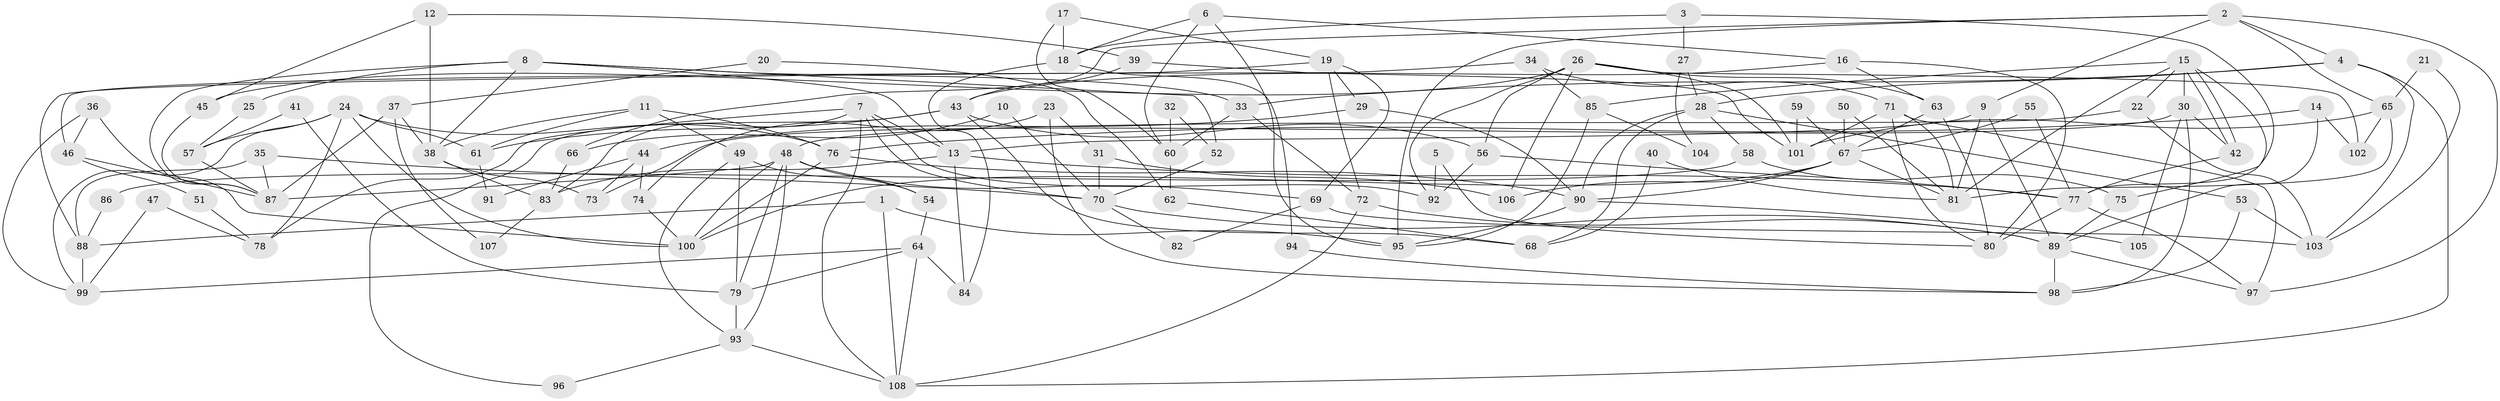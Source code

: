 // Generated by graph-tools (version 1.1) at 2025/15/03/09/25 04:15:08]
// undirected, 108 vertices, 216 edges
graph export_dot {
graph [start="1"]
  node [color=gray90,style=filled];
  1;
  2;
  3;
  4;
  5;
  6;
  7;
  8;
  9;
  10;
  11;
  12;
  13;
  14;
  15;
  16;
  17;
  18;
  19;
  20;
  21;
  22;
  23;
  24;
  25;
  26;
  27;
  28;
  29;
  30;
  31;
  32;
  33;
  34;
  35;
  36;
  37;
  38;
  39;
  40;
  41;
  42;
  43;
  44;
  45;
  46;
  47;
  48;
  49;
  50;
  51;
  52;
  53;
  54;
  55;
  56;
  57;
  58;
  59;
  60;
  61;
  62;
  63;
  64;
  65;
  66;
  67;
  68;
  69;
  70;
  71;
  72;
  73;
  74;
  75;
  76;
  77;
  78;
  79;
  80;
  81;
  82;
  83;
  84;
  85;
  86;
  87;
  88;
  89;
  90;
  91;
  92;
  93;
  94;
  95;
  96;
  97;
  98;
  99;
  100;
  101;
  102;
  103;
  104;
  105;
  106;
  107;
  108;
  1 -- 108;
  1 -- 95;
  1 -- 88;
  2 -- 65;
  2 -- 97;
  2 -- 4;
  2 -- 9;
  2 -- 66;
  2 -- 95;
  3 -- 18;
  3 -- 77;
  3 -- 27;
  4 -- 108;
  4 -- 28;
  4 -- 33;
  4 -- 103;
  5 -- 92;
  5 -- 80;
  6 -- 16;
  6 -- 95;
  6 -- 18;
  6 -- 60;
  7 -- 13;
  7 -- 83;
  7 -- 70;
  7 -- 78;
  7 -- 92;
  7 -- 108;
  8 -- 33;
  8 -- 87;
  8 -- 13;
  8 -- 25;
  8 -- 38;
  8 -- 52;
  9 -- 13;
  9 -- 81;
  9 -- 89;
  10 -- 66;
  10 -- 70;
  11 -- 76;
  11 -- 38;
  11 -- 49;
  11 -- 61;
  12 -- 45;
  12 -- 39;
  12 -- 38;
  13 -- 84;
  13 -- 77;
  13 -- 83;
  14 -- 102;
  14 -- 76;
  14 -- 89;
  15 -- 30;
  15 -- 42;
  15 -- 42;
  15 -- 22;
  15 -- 75;
  15 -- 81;
  15 -- 85;
  16 -- 43;
  16 -- 80;
  16 -- 63;
  17 -- 19;
  17 -- 60;
  17 -- 18;
  18 -- 84;
  18 -- 94;
  19 -- 88;
  19 -- 72;
  19 -- 29;
  19 -- 69;
  20 -- 62;
  20 -- 37;
  21 -- 65;
  21 -- 103;
  22 -- 103;
  22 -- 48;
  23 -- 31;
  23 -- 74;
  23 -- 98;
  24 -- 100;
  24 -- 99;
  24 -- 57;
  24 -- 61;
  24 -- 76;
  24 -- 78;
  25 -- 57;
  26 -- 63;
  26 -- 56;
  26 -- 45;
  26 -- 92;
  26 -- 101;
  26 -- 102;
  26 -- 106;
  27 -- 28;
  27 -- 104;
  28 -- 53;
  28 -- 58;
  28 -- 68;
  28 -- 90;
  29 -- 90;
  29 -- 44;
  30 -- 42;
  30 -- 98;
  30 -- 73;
  30 -- 105;
  31 -- 70;
  31 -- 106;
  32 -- 52;
  32 -- 60;
  33 -- 72;
  33 -- 60;
  34 -- 71;
  34 -- 85;
  34 -- 46;
  35 -- 88;
  35 -- 70;
  35 -- 87;
  36 -- 46;
  36 -- 100;
  36 -- 99;
  37 -- 87;
  37 -- 38;
  37 -- 107;
  38 -- 73;
  38 -- 83;
  39 -- 101;
  39 -- 43;
  40 -- 81;
  40 -- 68;
  41 -- 79;
  41 -- 57;
  42 -- 77;
  43 -- 56;
  43 -- 61;
  43 -- 68;
  43 -- 96;
  44 -- 73;
  44 -- 74;
  44 -- 91;
  45 -- 87;
  46 -- 87;
  46 -- 51;
  47 -- 99;
  47 -- 78;
  48 -- 93;
  48 -- 54;
  48 -- 69;
  48 -- 79;
  48 -- 87;
  48 -- 100;
  49 -- 54;
  49 -- 79;
  49 -- 93;
  50 -- 81;
  50 -- 67;
  51 -- 78;
  52 -- 70;
  53 -- 98;
  53 -- 103;
  54 -- 64;
  55 -- 67;
  55 -- 77;
  56 -- 77;
  56 -- 92;
  57 -- 87;
  58 -- 75;
  58 -- 86;
  59 -- 67;
  59 -- 101;
  60 -- 62;
  61 -- 91;
  62 -- 68;
  63 -- 67;
  63 -- 80;
  64 -- 79;
  64 -- 108;
  64 -- 84;
  64 -- 99;
  65 -- 81;
  65 -- 101;
  65 -- 102;
  66 -- 83;
  67 -- 81;
  67 -- 100;
  67 -- 90;
  67 -- 106;
  69 -- 82;
  69 -- 103;
  70 -- 89;
  70 -- 82;
  71 -- 80;
  71 -- 81;
  71 -- 97;
  71 -- 101;
  72 -- 89;
  72 -- 108;
  74 -- 100;
  75 -- 89;
  76 -- 90;
  76 -- 100;
  77 -- 97;
  77 -- 80;
  79 -- 93;
  83 -- 107;
  85 -- 95;
  85 -- 104;
  86 -- 88;
  88 -- 99;
  89 -- 97;
  89 -- 98;
  90 -- 95;
  90 -- 105;
  93 -- 96;
  93 -- 108;
  94 -- 98;
}
